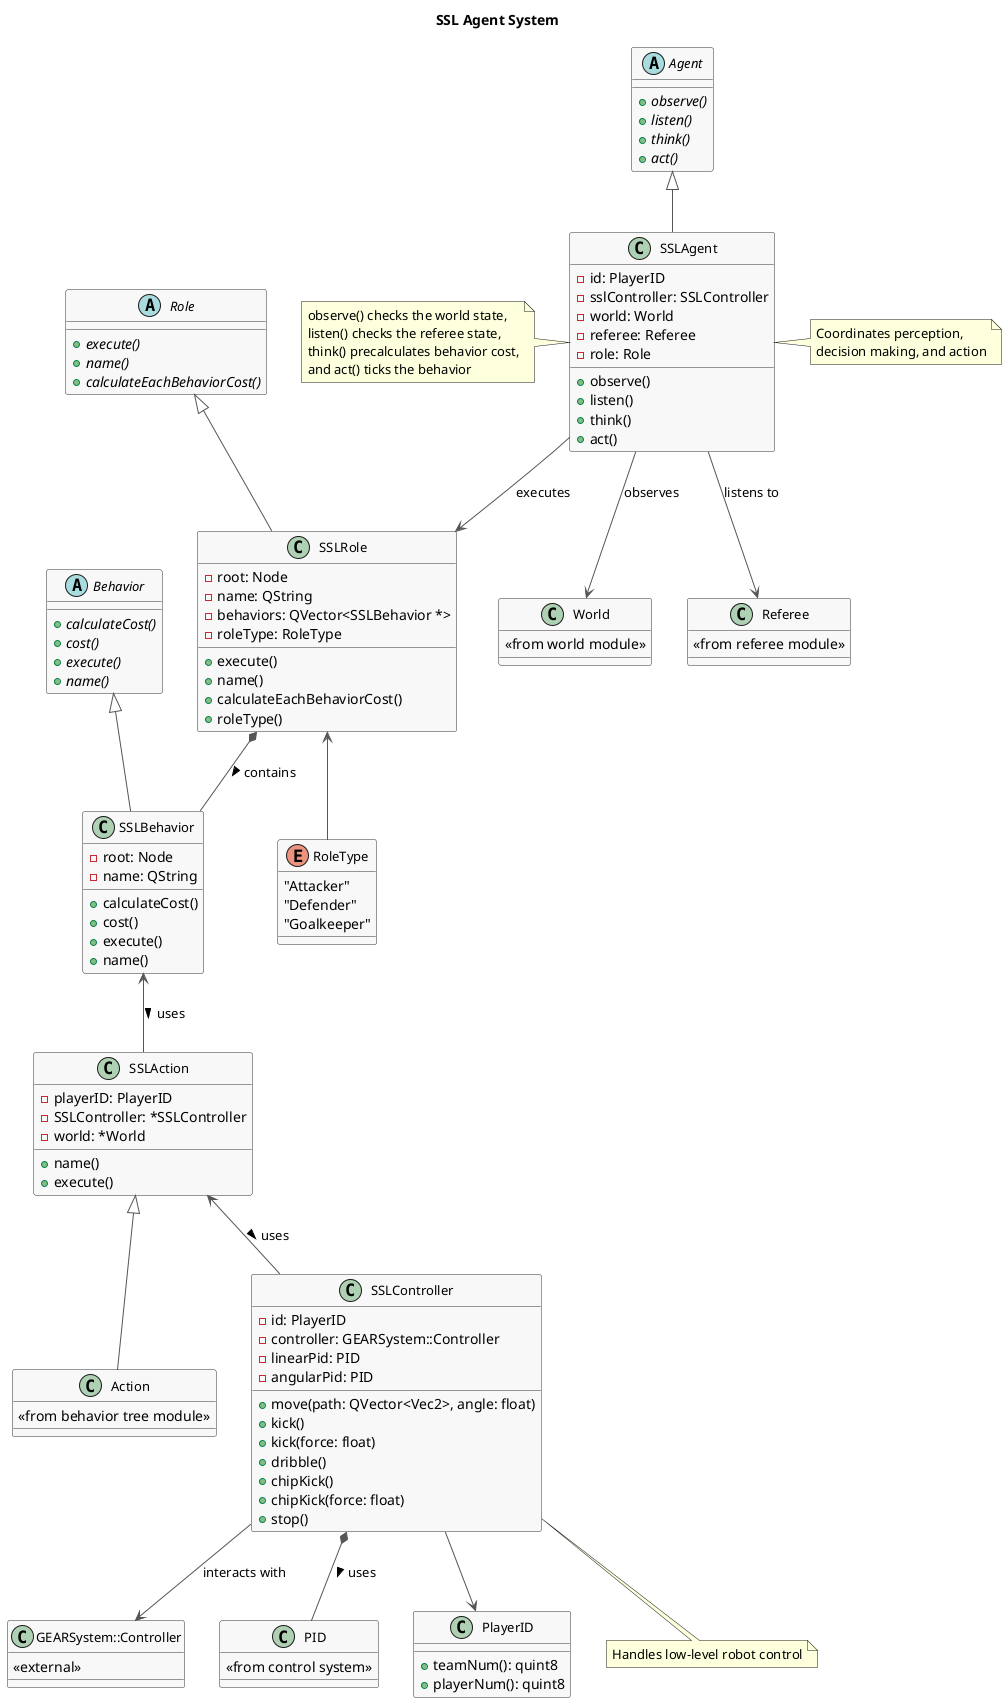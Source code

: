 @startuml sslagent_classes
title SSL Agent System
skinparam class {
    BackgroundColor #F8F8F8
    BorderColor #333
    ArrowColor #555
    FontSize 13
}

' Core Agent Hierarchy
abstract class Agent {
  + {abstract} observe()
  + {abstract} listen()
  + {abstract} think()
  + {abstract} act()
}

abstract class Role {
  + {abstract} execute()
  + {abstract} name()
  + {abstract} calculateEachBehaviorCost()
}

abstract class Behavior {
  + {abstract} calculateCost()
  + {abstract} cost()
  + {abstract} execute()
  + {abstract} name()
}

class SSLAgent {
  + observe()
  + listen()
  + think()
  + act()
  - id: PlayerID
  - sslController: SSLController
  - world: World
  - referee: Referee
  - role: Role
}

class SSLBehavior {
  + calculateCost()
  + cost()
  + execute()
  + name()
  - root: Node
  - name: QString
}

class SSLAction {
  + name()
  + execute()
  - playerID: PlayerID
  - SSLController: *SSLController
  - world: *World
}

class Action {
  <<from behavior tree module>>
}

class SSLRole {
  + execute()
  + name()
  + calculateEachBehaviorCost()
  + roleType()
  - root: Node
  - name: QString
  - behaviors: QVector<SSLBehavior *>
  - roleType: RoleType
}

enum RoleType {
  "Attacker"
  "Defender"
  "Goalkeeper"
}

' Controller System
class SSLController {
  + move(path: QVector<Vec2>, angle: float)
  + kick()
  + kick(force: float)
  + dribble()
  + chipKick()
  + chipKick(force: float)
  + stop()
  - id: PlayerID
  - controller: GEARSystem::Controller
  - linearPid: PID
  - angularPid: PID
}

' External Systems
class "GEARSystem::Controller" as GEARController {
  <<external>>
}

class PID {
  <<from control system>>
}

class World {
  <<from world module>>
}

class Referee {
  <<from referee module>>
}
' Data Types
class PlayerID {
  + teamNum(): quint8
  + playerNum(): quint8
}

' Relationships
Agent <|-- SSLAgent
Role <|-- SSLRole
Behavior <|-- SSLBehavior
SSLAction <|-- Action
SSLAction <-- SSLController : uses >
SSLBehavior <-- SSLAction : uses >
SSLController *-- PID : uses >
SSLController --> GEARController : interacts with
SSLController --> PlayerID
SSLAgent --> World : observes
SSLAgent --> Referee : listens to
SSLAgent --> SSLRole : executes
SSLRole *-- SSLBehavior : contains >
SSLRole <-- RoleType

note bottom of SSLController : Handles low-level robot control
note right of SSLAgent : Coordinates perception,\ndecision making, and action
note left of SSLAgent: observe() checks the world state,\nlisten() checks the referee state,\
\nthink() precalculates behavior cost,\nand act() ticks the behavior
@enduml